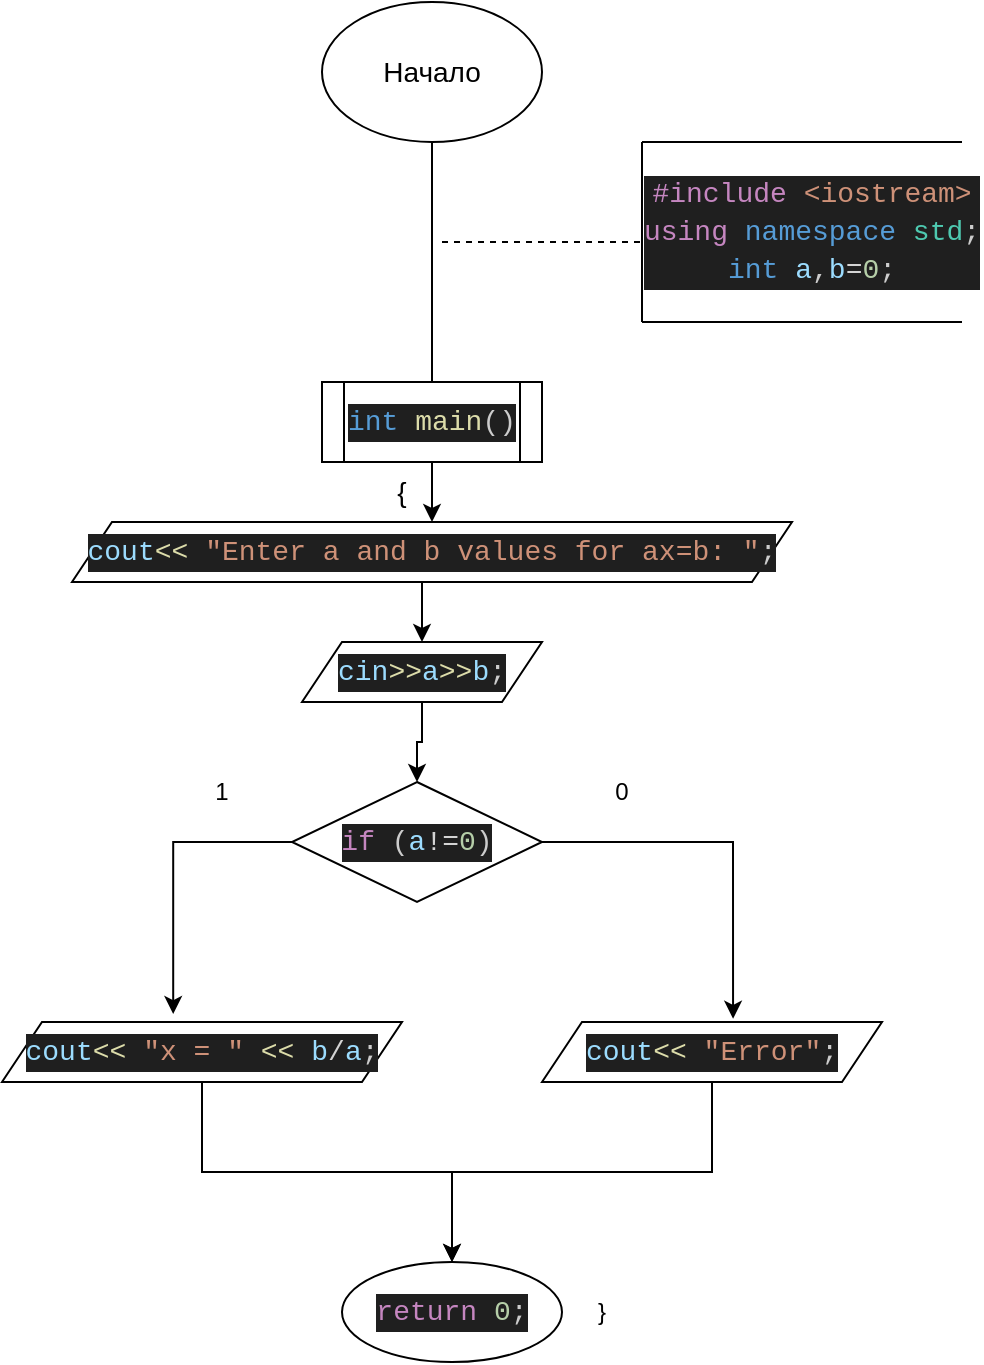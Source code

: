 <mxfile version="24.7.17">
  <diagram name="Страница — 1" id="2sj5S2AndOfbMayqN8SH">
    <mxGraphModel dx="636" dy="329" grid="1" gridSize="10" guides="1" tooltips="1" connect="1" arrows="1" fold="1" page="1" pageScale="1" pageWidth="827" pageHeight="1169" math="0" shadow="0">
      <root>
        <mxCell id="0" />
        <mxCell id="1" parent="0" />
        <mxCell id="Pd9s20KmXWEFk_kzRAq3-1" value="&lt;font style=&quot;font-size: 14px;&quot;&gt;Начало&lt;/font&gt;" style="ellipse;whiteSpace=wrap;html=1;" vertex="1" parent="1">
          <mxGeometry x="320" y="10" width="110" height="70" as="geometry" />
        </mxCell>
        <mxCell id="Pd9s20KmXWEFk_kzRAq3-2" value="" style="endArrow=none;html=1;rounded=0;entryX=0.5;entryY=1;entryDx=0;entryDy=0;" edge="1" parent="1" target="Pd9s20KmXWEFk_kzRAq3-1">
          <mxGeometry width="50" height="50" relative="1" as="geometry">
            <mxPoint x="375" y="200" as="sourcePoint" />
            <mxPoint x="440" y="240" as="targetPoint" />
          </mxGeometry>
        </mxCell>
        <mxCell id="Pd9s20KmXWEFk_kzRAq3-4" value="" style="endArrow=none;dashed=1;html=1;rounded=0;" edge="1" parent="1">
          <mxGeometry width="50" height="50" relative="1" as="geometry">
            <mxPoint x="380" y="130" as="sourcePoint" />
            <mxPoint x="480" y="130" as="targetPoint" />
          </mxGeometry>
        </mxCell>
        <mxCell id="Pd9s20KmXWEFk_kzRAq3-5" value="" style="endArrow=none;html=1;rounded=0;" edge="1" parent="1">
          <mxGeometry width="50" height="50" relative="1" as="geometry">
            <mxPoint x="640" y="170" as="sourcePoint" />
            <mxPoint x="480" y="170" as="targetPoint" />
          </mxGeometry>
        </mxCell>
        <mxCell id="Pd9s20KmXWEFk_kzRAq3-6" value="" style="endArrow=none;html=1;rounded=0;" edge="1" parent="1">
          <mxGeometry width="50" height="50" relative="1" as="geometry">
            <mxPoint x="640" y="80" as="sourcePoint" />
            <mxPoint x="480" y="80" as="targetPoint" />
          </mxGeometry>
        </mxCell>
        <mxCell id="Pd9s20KmXWEFk_kzRAq3-7" value="" style="endArrow=none;html=1;rounded=0;" edge="1" parent="1">
          <mxGeometry width="50" height="50" relative="1" as="geometry">
            <mxPoint x="480" y="170" as="sourcePoint" />
            <mxPoint x="480" y="80" as="targetPoint" />
          </mxGeometry>
        </mxCell>
        <mxCell id="Pd9s20KmXWEFk_kzRAq3-9" value="&lt;div style=&quot;color: rgb(204, 204, 204); background-color: rgb(31, 31, 31); font-family: Consolas, &amp;quot;Courier New&amp;quot;, monospace; font-size: 14px; line-height: 19px; white-space: pre;&quot;&gt;&lt;div&gt;&lt;span style=&quot;color: #c586c0;&quot;&gt;#include&lt;/span&gt;&lt;span style=&quot;color: #569cd6;&quot;&gt; &lt;/span&gt;&lt;span style=&quot;color: #ce9178;&quot;&gt;&amp;lt;iostream&amp;gt;&lt;/span&gt;&lt;/div&gt;&lt;div&gt;&lt;span style=&quot;color: #c586c0;&quot;&gt;using&lt;/span&gt; &lt;span style=&quot;color: #569cd6;&quot;&gt;namespace&lt;/span&gt; &lt;span style=&quot;color: #4ec9b0;&quot;&gt;std&lt;/span&gt;;&lt;/div&gt;&lt;div&gt;&lt;div style=&quot;line-height: 19px;&quot;&gt;&lt;span style=&quot;color: #569cd6;&quot;&gt;int&lt;/span&gt; &lt;span style=&quot;color: #9cdcfe;&quot;&gt;a&lt;/span&gt;,&lt;span style=&quot;color: #9cdcfe;&quot;&gt;b&lt;/span&gt;&lt;span style=&quot;color: #d4d4d4;&quot;&gt;=&lt;/span&gt;&lt;span style=&quot;color: #b5cea8;&quot;&gt;0&lt;/span&gt;;&lt;/div&gt;&lt;/div&gt;&lt;/div&gt;" style="text;html=1;align=center;verticalAlign=middle;whiteSpace=wrap;rounded=0;" vertex="1" parent="1">
          <mxGeometry x="480" y="90" width="170" height="70" as="geometry" />
        </mxCell>
        <mxCell id="Pd9s20KmXWEFk_kzRAq3-16" style="edgeStyle=orthogonalEdgeStyle;rounded=0;orthogonalLoop=1;jettySize=auto;html=1;exitX=0.5;exitY=1;exitDx=0;exitDy=0;entryX=0.5;entryY=0;entryDx=0;entryDy=0;" edge="1" parent="1" source="Pd9s20KmXWEFk_kzRAq3-10" target="Pd9s20KmXWEFk_kzRAq3-11">
          <mxGeometry relative="1" as="geometry" />
        </mxCell>
        <mxCell id="Pd9s20KmXWEFk_kzRAq3-10" value="&lt;div style=&quot;color: rgb(204, 204, 204); background-color: rgb(31, 31, 31); font-family: Consolas, &amp;quot;Courier New&amp;quot;, monospace; font-size: 14px; line-height: 19px; white-space: pre;&quot;&gt;&lt;span style=&quot;color: #569cd6;&quot;&gt;int&lt;/span&gt; &lt;span style=&quot;color: #dcdcaa;&quot;&gt;main&lt;/span&gt;()&lt;/div&gt;" style="shape=process;whiteSpace=wrap;html=1;backgroundOutline=1;" vertex="1" parent="1">
          <mxGeometry x="320" y="200" width="110" height="40" as="geometry" />
        </mxCell>
        <mxCell id="Pd9s20KmXWEFk_kzRAq3-11" value="&lt;div style=&quot;color: rgb(204, 204, 204); background-color: rgb(31, 31, 31); font-family: Consolas, &amp;quot;Courier New&amp;quot;, monospace; font-size: 14px; line-height: 19px; white-space: pre;&quot;&gt;&lt;span style=&quot;color: #9cdcfe;&quot;&gt;cout&lt;/span&gt;&lt;span style=&quot;color: #dcdcaa;&quot;&gt;&amp;lt;&amp;lt;&lt;/span&gt; &lt;span style=&quot;color: #ce9178;&quot;&gt;&quot;Enter a and b values for ax=b: &quot;&lt;/span&gt;;&lt;/div&gt;" style="shape=parallelogram;perimeter=parallelogramPerimeter;whiteSpace=wrap;html=1;fixedSize=1;" vertex="1" parent="1">
          <mxGeometry x="195" y="270" width="360" height="30" as="geometry" />
        </mxCell>
        <mxCell id="Pd9s20KmXWEFk_kzRAq3-29" style="edgeStyle=orthogonalEdgeStyle;rounded=0;orthogonalLoop=1;jettySize=auto;html=1;" edge="1" parent="1" source="Pd9s20KmXWEFk_kzRAq3-12" target="Pd9s20KmXWEFk_kzRAq3-20">
          <mxGeometry relative="1" as="geometry" />
        </mxCell>
        <mxCell id="Pd9s20KmXWEFk_kzRAq3-12" value="&lt;div style=&quot;color: rgb(204, 204, 204); background-color: rgb(31, 31, 31); font-family: Consolas, &amp;quot;Courier New&amp;quot;, monospace; font-size: 14px; line-height: 19px; white-space: pre;&quot;&gt;&lt;span style=&quot;color: #9cdcfe;&quot;&gt;cin&lt;/span&gt;&lt;span style=&quot;color: #dcdcaa;&quot;&gt;&amp;gt;&amp;gt;&lt;/span&gt;&lt;span style=&quot;color: #9cdcfe;&quot;&gt;a&lt;/span&gt;&lt;span style=&quot;color: #dcdcaa;&quot;&gt;&amp;gt;&amp;gt;&lt;/span&gt;&lt;span style=&quot;color: #9cdcfe;&quot;&gt;b&lt;/span&gt;;&lt;/div&gt;" style="shape=parallelogram;perimeter=parallelogramPerimeter;whiteSpace=wrap;html=1;fixedSize=1;" vertex="1" parent="1">
          <mxGeometry x="310" y="330" width="120" height="30" as="geometry" />
        </mxCell>
        <mxCell id="Pd9s20KmXWEFk_kzRAq3-28" style="edgeStyle=orthogonalEdgeStyle;rounded=0;orthogonalLoop=1;jettySize=auto;html=1;entryX=0.5;entryY=0;entryDx=0;entryDy=0;" edge="1" parent="1" source="Pd9s20KmXWEFk_kzRAq3-13" target="Pd9s20KmXWEFk_kzRAq3-15">
          <mxGeometry relative="1" as="geometry" />
        </mxCell>
        <mxCell id="Pd9s20KmXWEFk_kzRAq3-13" value="&lt;div style=&quot;color: rgb(204, 204, 204); background-color: rgb(31, 31, 31); font-family: Consolas, &amp;quot;Courier New&amp;quot;, monospace; font-size: 14px; line-height: 19px; white-space: pre;&quot;&gt;&lt;span style=&quot;color: #9cdcfe;&quot;&gt;cout&lt;/span&gt;&lt;span style=&quot;color: #dcdcaa;&quot;&gt;&amp;lt;&amp;lt;&lt;/span&gt; &lt;span style=&quot;color: #ce9178;&quot;&gt;&quot;x = &quot;&lt;/span&gt; &lt;span style=&quot;color: #dcdcaa;&quot;&gt;&amp;lt;&amp;lt;&lt;/span&gt; &lt;span style=&quot;color: #9cdcfe;&quot;&gt;b&lt;/span&gt;&lt;span style=&quot;color: #d4d4d4;&quot;&gt;/&lt;/span&gt;&lt;span style=&quot;color: #9cdcfe;&quot;&gt;a&lt;/span&gt;;&lt;/div&gt;" style="shape=parallelogram;perimeter=parallelogramPerimeter;whiteSpace=wrap;html=1;fixedSize=1;" vertex="1" parent="1">
          <mxGeometry x="160" y="520" width="200" height="30" as="geometry" />
        </mxCell>
        <mxCell id="Pd9s20KmXWEFk_kzRAq3-15" value="&lt;div style=&quot;color: rgb(204, 204, 204); background-color: rgb(31, 31, 31); font-family: Consolas, &amp;quot;Courier New&amp;quot;, monospace; font-size: 14px; line-height: 19px; white-space: pre;&quot;&gt;&lt;span style=&quot;color: #c586c0;&quot;&gt;return&lt;/span&gt; &lt;span style=&quot;color: #b5cea8;&quot;&gt;0&lt;/span&gt;;&lt;/div&gt;" style="ellipse;whiteSpace=wrap;html=1;" vertex="1" parent="1">
          <mxGeometry x="330" y="640" width="110" height="50" as="geometry" />
        </mxCell>
        <mxCell id="Pd9s20KmXWEFk_kzRAq3-17" style="edgeStyle=orthogonalEdgeStyle;rounded=0;orthogonalLoop=1;jettySize=auto;html=1;exitX=0.5;exitY=1;exitDx=0;exitDy=0;entryX=0.5;entryY=0;entryDx=0;entryDy=0;" edge="1" parent="1" source="Pd9s20KmXWEFk_kzRAq3-11" target="Pd9s20KmXWEFk_kzRAq3-12">
          <mxGeometry relative="1" as="geometry" />
        </mxCell>
        <mxCell id="Pd9s20KmXWEFk_kzRAq3-20" value="&lt;div style=&quot;color: rgb(204, 204, 204); background-color: rgb(31, 31, 31); font-family: Consolas, &amp;quot;Courier New&amp;quot;, monospace; font-size: 14px; line-height: 19px; white-space: pre;&quot;&gt;&lt;span style=&quot;color: #c586c0;&quot;&gt;if&lt;/span&gt; (&lt;span style=&quot;color: #9cdcfe;&quot;&gt;a&lt;/span&gt;&lt;span style=&quot;color: #d4d4d4;&quot;&gt;!=&lt;/span&gt;&lt;span style=&quot;color: #b5cea8;&quot;&gt;0&lt;/span&gt;)&lt;/div&gt;" style="rhombus;whiteSpace=wrap;html=1;" vertex="1" parent="1">
          <mxGeometry x="305" y="400" width="125" height="60" as="geometry" />
        </mxCell>
        <mxCell id="Pd9s20KmXWEFk_kzRAq3-27" style="edgeStyle=orthogonalEdgeStyle;rounded=0;orthogonalLoop=1;jettySize=auto;html=1;" edge="1" parent="1" source="Pd9s20KmXWEFk_kzRAq3-21" target="Pd9s20KmXWEFk_kzRAq3-15">
          <mxGeometry relative="1" as="geometry" />
        </mxCell>
        <mxCell id="Pd9s20KmXWEFk_kzRAq3-21" value="&lt;div style=&quot;color: rgb(204, 204, 204); background-color: rgb(31, 31, 31); font-family: Consolas, &amp;quot;Courier New&amp;quot;, monospace; font-size: 14px; line-height: 19px; white-space: pre;&quot;&gt;&lt;span style=&quot;color: #9cdcfe;&quot;&gt;cout&lt;/span&gt;&lt;span style=&quot;color: #dcdcaa;&quot;&gt;&amp;lt;&amp;lt;&lt;/span&gt; &lt;span style=&quot;color: #ce9178;&quot;&gt;&quot;Error&quot;&lt;/span&gt;;&lt;/div&gt;" style="shape=parallelogram;perimeter=parallelogramPerimeter;whiteSpace=wrap;html=1;fixedSize=1;" vertex="1" parent="1">
          <mxGeometry x="430" y="520" width="170" height="30" as="geometry" />
        </mxCell>
        <mxCell id="Pd9s20KmXWEFk_kzRAq3-22" value="&lt;font style=&quot;font-size: 14px;&quot;&gt;{&lt;/font&gt;" style="text;html=1;align=center;verticalAlign=middle;whiteSpace=wrap;rounded=0;" vertex="1" parent="1">
          <mxGeometry x="340" y="240" width="40" height="30" as="geometry" />
        </mxCell>
        <mxCell id="Pd9s20KmXWEFk_kzRAq3-24" value="}" style="text;html=1;align=center;verticalAlign=middle;whiteSpace=wrap;rounded=0;" vertex="1" parent="1">
          <mxGeometry x="430" y="650" width="60" height="30" as="geometry" />
        </mxCell>
        <mxCell id="Pd9s20KmXWEFk_kzRAq3-25" style="edgeStyle=orthogonalEdgeStyle;rounded=0;orthogonalLoop=1;jettySize=auto;html=1;exitX=0;exitY=0.5;exitDx=0;exitDy=0;entryX=0.428;entryY=-0.133;entryDx=0;entryDy=0;entryPerimeter=0;" edge="1" parent="1" source="Pd9s20KmXWEFk_kzRAq3-20" target="Pd9s20KmXWEFk_kzRAq3-13">
          <mxGeometry relative="1" as="geometry" />
        </mxCell>
        <mxCell id="Pd9s20KmXWEFk_kzRAq3-26" style="edgeStyle=orthogonalEdgeStyle;rounded=0;orthogonalLoop=1;jettySize=auto;html=1;exitX=1;exitY=0.5;exitDx=0;exitDy=0;entryX=0.562;entryY=-0.053;entryDx=0;entryDy=0;entryPerimeter=0;" edge="1" parent="1" source="Pd9s20KmXWEFk_kzRAq3-20" target="Pd9s20KmXWEFk_kzRAq3-21">
          <mxGeometry relative="1" as="geometry" />
        </mxCell>
        <mxCell id="Pd9s20KmXWEFk_kzRAq3-30" value="1" style="text;html=1;align=center;verticalAlign=middle;whiteSpace=wrap;rounded=0;" vertex="1" parent="1">
          <mxGeometry x="240" y="390" width="60" height="30" as="geometry" />
        </mxCell>
        <mxCell id="Pd9s20KmXWEFk_kzRAq3-31" value="0" style="text;html=1;align=center;verticalAlign=middle;whiteSpace=wrap;rounded=0;" vertex="1" parent="1">
          <mxGeometry x="440" y="390" width="60" height="30" as="geometry" />
        </mxCell>
      </root>
    </mxGraphModel>
  </diagram>
</mxfile>
